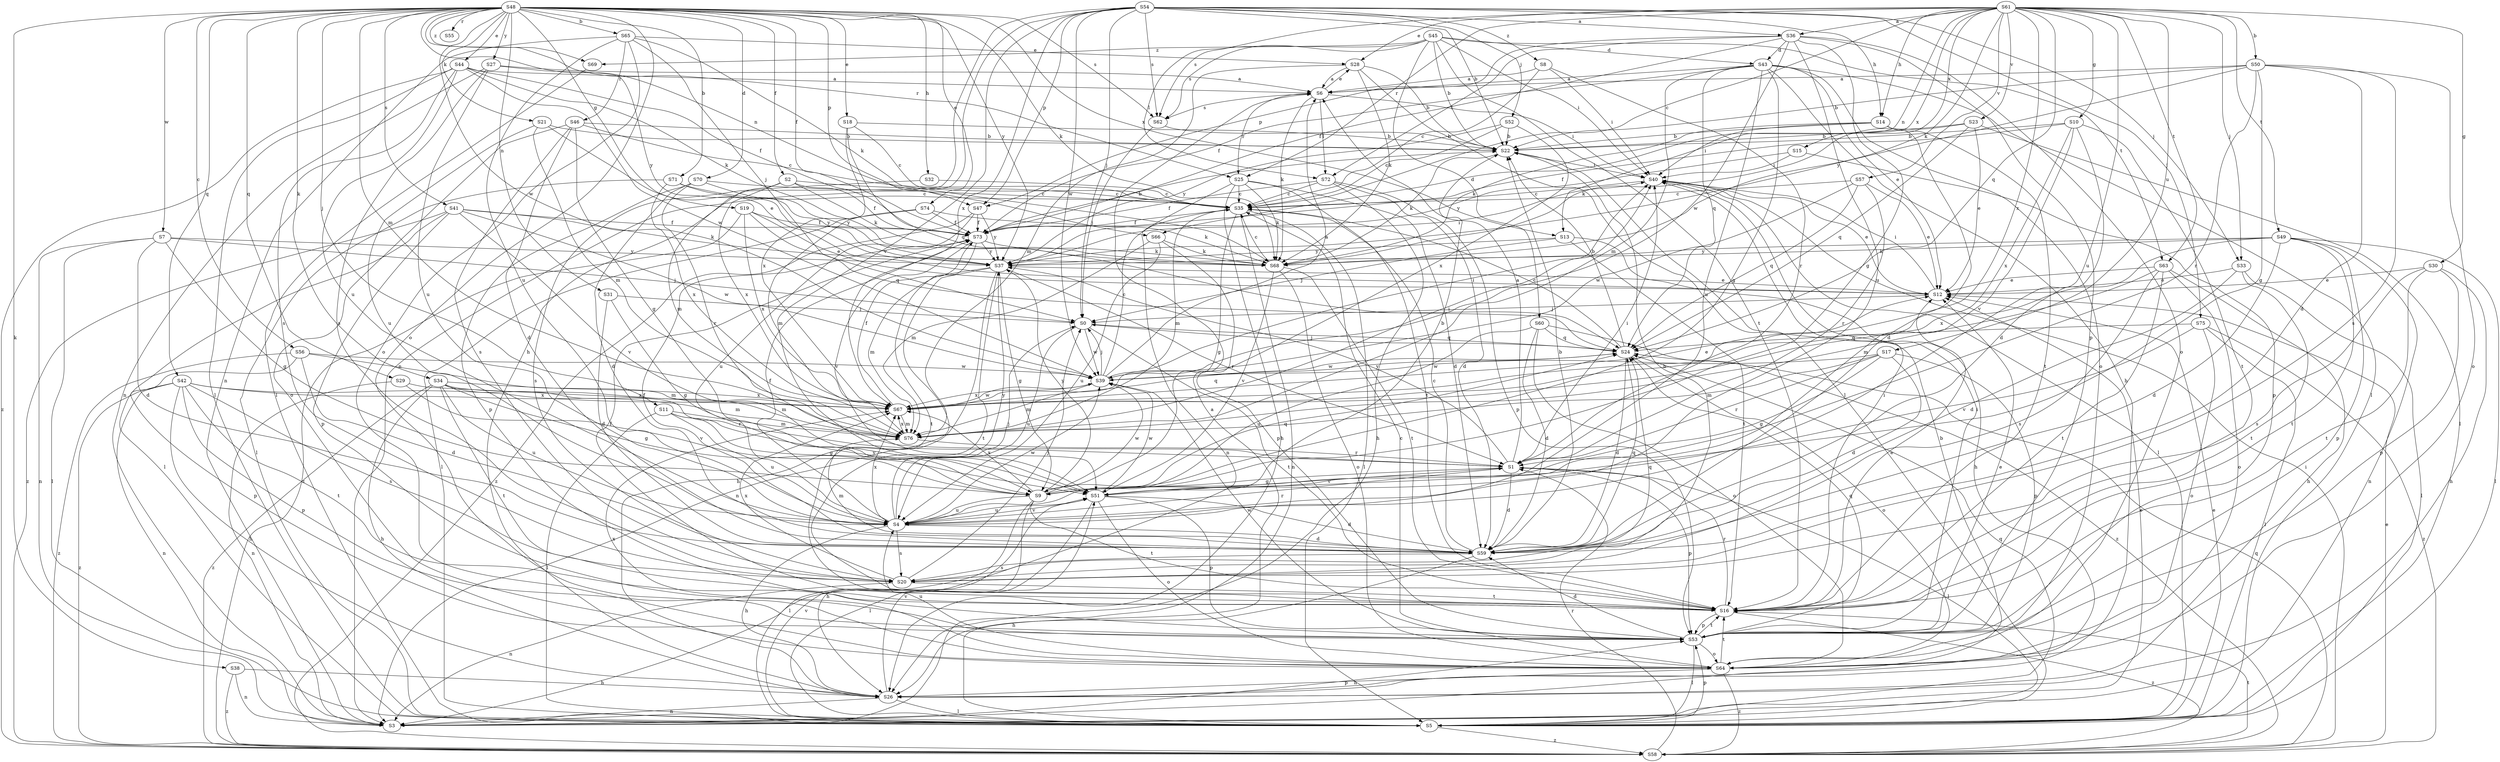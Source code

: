 strict digraph  {
S48;
S61;
S45;
S54;
S36;
S6;
S65;
S71;
S50;
S22;
S56;
S35;
S70;
S60;
S43;
S59;
S74;
S18;
S44;
S28;
S12;
S2;
S73;
S19;
S10;
S30;
S9;
S32;
S14;
S26;
S40;
S11;
S33;
S75;
S52;
S0;
S34;
S38;
S21;
S68;
S72;
S5;
S76;
S31;
S66;
S3;
S64;
S47;
S53;
S42;
S29;
S24;
S55;
S25;
S46;
S1;
S41;
S62;
S20;
S49;
S63;
S16;
S17;
S4;
S23;
S57;
S51;
S7;
S39;
S13;
S15;
S67;
S27;
S37;
S69;
S8;
S58;
S48 -> S65  [label=b];
S48 -> S71  [label=b];
S48 -> S56  [label=c];
S48 -> S70  [label=d];
S48 -> S74  [label=e];
S48 -> S18  [label=e];
S48 -> S44  [label=e];
S48 -> S2  [label=f];
S48 -> S73  [label=f];
S48 -> S19  [label=g];
S48 -> S32  [label=h];
S48 -> S11  [label=j];
S48 -> S34  [label=k];
S48 -> S38  [label=k];
S48 -> S21  [label=k];
S48 -> S68  [label=k];
S48 -> S76  [label=m];
S48 -> S31  [label=n];
S48 -> S66  [label=n];
S48 -> S64  [label=o];
S48 -> S47  [label=p];
S48 -> S42  [label=q];
S48 -> S29  [label=q];
S48 -> S55  [label=r];
S48 -> S25  [label=r];
S48 -> S41  [label=s];
S48 -> S62  [label=s];
S48 -> S7  [label=w];
S48 -> S39  [label=w];
S48 -> S13  [label=x];
S48 -> S27  [label=y];
S48 -> S37  [label=y];
S48 -> S69  [label=z];
S61 -> S36  [label=a];
S61 -> S50  [label=b];
S61 -> S35  [label=c];
S61 -> S28  [label=e];
S61 -> S10  [label=g];
S61 -> S30  [label=g];
S61 -> S14  [label=h];
S61 -> S33  [label=j];
S61 -> S68  [label=k];
S61 -> S66  [label=n];
S61 -> S24  [label=q];
S61 -> S25  [label=r];
S61 -> S62  [label=s];
S61 -> S49  [label=t];
S61 -> S63  [label=t];
S61 -> S17  [label=u];
S61 -> S4  [label=u];
S61 -> S23  [label=v];
S61 -> S57  [label=v];
S61 -> S13  [label=x];
S61 -> S15  [label=x];
S61 -> S67  [label=x];
S45 -> S22  [label=b];
S45 -> S60  [label=d];
S45 -> S43  [label=d];
S45 -> S40  [label=i];
S45 -> S72  [label=l];
S45 -> S62  [label=s];
S45 -> S63  [label=t];
S45 -> S16  [label=t];
S45 -> S69  [label=z];
S54 -> S36  [label=a];
S54 -> S22  [label=b];
S54 -> S14  [label=h];
S54 -> S26  [label=h];
S54 -> S33  [label=j];
S54 -> S75  [label=j];
S54 -> S52  [label=j];
S54 -> S0  [label=j];
S54 -> S3  [label=n];
S54 -> S47  [label=p];
S54 -> S62  [label=s];
S54 -> S51  [label=v];
S54 -> S39  [label=w];
S54 -> S67  [label=x];
S54 -> S8  [label=z];
S36 -> S43  [label=d];
S36 -> S73  [label=f];
S36 -> S9  [label=g];
S36 -> S72  [label=l];
S36 -> S64  [label=o];
S36 -> S47  [label=p];
S36 -> S53  [label=p];
S36 -> S4  [label=u];
S36 -> S39  [label=w];
S6 -> S28  [label=e];
S6 -> S40  [label=i];
S6 -> S68  [label=k];
S6 -> S72  [label=l];
S6 -> S25  [label=r];
S6 -> S62  [label=s];
S65 -> S28  [label=e];
S65 -> S0  [label=j];
S65 -> S68  [label=k];
S65 -> S3  [label=n];
S65 -> S64  [label=o];
S65 -> S46  [label=r];
S65 -> S4  [label=u];
S71 -> S35  [label=c];
S71 -> S5  [label=l];
S71 -> S67  [label=x];
S71 -> S37  [label=y];
S50 -> S6  [label=a];
S50 -> S22  [label=b];
S50 -> S59  [label=d];
S50 -> S9  [label=g];
S50 -> S64  [label=o];
S50 -> S1  [label=r];
S50 -> S20  [label=s];
S50 -> S37  [label=y];
S22 -> S40  [label=i];
S22 -> S68  [label=k];
S56 -> S59  [label=d];
S56 -> S76  [label=m];
S56 -> S53  [label=p];
S56 -> S39  [label=w];
S56 -> S58  [label=z];
S35 -> S73  [label=f];
S35 -> S9  [label=g];
S35 -> S5  [label=l];
S35 -> S76  [label=m];
S35 -> S3  [label=n];
S70 -> S35  [label=c];
S70 -> S59  [label=d];
S70 -> S53  [label=p];
S70 -> S1  [label=r];
S70 -> S37  [label=y];
S60 -> S59  [label=d];
S60 -> S64  [label=o];
S60 -> S24  [label=q];
S60 -> S4  [label=u];
S60 -> S58  [label=z];
S43 -> S6  [label=a];
S43 -> S12  [label=e];
S43 -> S73  [label=f];
S43 -> S9  [label=g];
S43 -> S26  [label=h];
S43 -> S5  [label=l];
S43 -> S76  [label=m];
S43 -> S64  [label=o];
S43 -> S24  [label=q];
S43 -> S4  [label=u];
S59 -> S22  [label=b];
S59 -> S35  [label=c];
S59 -> S73  [label=f];
S59 -> S26  [label=h];
S59 -> S76  [label=m];
S59 -> S24  [label=q];
S59 -> S20  [label=s];
S74 -> S73  [label=f];
S74 -> S68  [label=k];
S74 -> S5  [label=l];
S74 -> S76  [label=m];
S18 -> S22  [label=b];
S18 -> S35  [label=c];
S18 -> S24  [label=q];
S18 -> S67  [label=x];
S44 -> S6  [label=a];
S44 -> S73  [label=f];
S44 -> S68  [label=k];
S44 -> S5  [label=l];
S44 -> S20  [label=s];
S44 -> S4  [label=u];
S44 -> S39  [label=w];
S44 -> S58  [label=z];
S28 -> S6  [label=a];
S28 -> S22  [label=b];
S28 -> S68  [label=k];
S28 -> S5  [label=l];
S28 -> S76  [label=m];
S12 -> S40  [label=i];
S12 -> S0  [label=j];
S2 -> S35  [label=c];
S2 -> S73  [label=f];
S2 -> S68  [label=k];
S2 -> S76  [label=m];
S2 -> S67  [label=x];
S73 -> S22  [label=b];
S73 -> S68  [label=k];
S73 -> S16  [label=t];
S73 -> S51  [label=v];
S73 -> S37  [label=y];
S19 -> S12  [label=e];
S19 -> S73  [label=f];
S19 -> S24  [label=q];
S19 -> S67  [label=x];
S19 -> S58  [label=z];
S10 -> S22  [label=b];
S10 -> S59  [label=d];
S10 -> S73  [label=f];
S10 -> S16  [label=t];
S10 -> S51  [label=v];
S10 -> S67  [label=x];
S30 -> S12  [label=e];
S30 -> S26  [label=h];
S30 -> S53  [label=p];
S30 -> S20  [label=s];
S30 -> S16  [label=t];
S9 -> S26  [label=h];
S9 -> S5  [label=l];
S9 -> S24  [label=q];
S9 -> S16  [label=t];
S9 -> S4  [label=u];
S9 -> S39  [label=w];
S9 -> S67  [label=x];
S9 -> S37  [label=y];
S32 -> S35  [label=c];
S32 -> S20  [label=s];
S14 -> S22  [label=b];
S14 -> S59  [label=d];
S14 -> S40  [label=i];
S14 -> S68  [label=k];
S14 -> S16  [label=t];
S26 -> S5  [label=l];
S26 -> S3  [label=n];
S26 -> S51  [label=v];
S40 -> S35  [label=c];
S40 -> S12  [label=e];
S40 -> S5  [label=l];
S11 -> S9  [label=g];
S11 -> S5  [label=l];
S11 -> S76  [label=m];
S11 -> S4  [label=u];
S11 -> S51  [label=v];
S33 -> S59  [label=d];
S33 -> S12  [label=e];
S33 -> S5  [label=l];
S33 -> S16  [label=t];
S75 -> S5  [label=l];
S75 -> S64  [label=o];
S75 -> S24  [label=q];
S75 -> S51  [label=v];
S75 -> S58  [label=z];
S52 -> S22  [label=b];
S52 -> S35  [label=c];
S52 -> S67  [label=x];
S52 -> S37  [label=y];
S0 -> S24  [label=q];
S0 -> S16  [label=t];
S0 -> S4  [label=u];
S0 -> S39  [label=w];
S34 -> S9  [label=g];
S34 -> S26  [label=h];
S34 -> S76  [label=m];
S34 -> S1  [label=r];
S34 -> S16  [label=t];
S34 -> S4  [label=u];
S34 -> S67  [label=x];
S34 -> S58  [label=z];
S38 -> S26  [label=h];
S38 -> S3  [label=n];
S38 -> S58  [label=z];
S21 -> S22  [label=b];
S21 -> S12  [label=e];
S21 -> S76  [label=m];
S21 -> S4  [label=u];
S68 -> S35  [label=c];
S68 -> S64  [label=o];
S68 -> S16  [label=t];
S68 -> S51  [label=v];
S72 -> S35  [label=c];
S72 -> S59  [label=d];
S72 -> S73  [label=f];
S72 -> S26  [label=h];
S72 -> S53  [label=p];
S5 -> S6  [label=a];
S5 -> S12  [label=e];
S5 -> S53  [label=p];
S5 -> S51  [label=v];
S5 -> S58  [label=z];
S76 -> S40  [label=i];
S76 -> S1  [label=r];
S76 -> S67  [label=x];
S31 -> S59  [label=d];
S31 -> S9  [label=g];
S31 -> S0  [label=j];
S66 -> S68  [label=k];
S66 -> S76  [label=m];
S66 -> S53  [label=p];
S66 -> S4  [label=u];
S3 -> S22  [label=b];
S3 -> S12  [label=e];
S3 -> S53  [label=p];
S3 -> S24  [label=q];
S64 -> S35  [label=c];
S64 -> S26  [label=h];
S64 -> S16  [label=t];
S64 -> S4  [label=u];
S64 -> S67  [label=x];
S64 -> S58  [label=z];
S47 -> S73  [label=f];
S47 -> S4  [label=u];
S47 -> S37  [label=y];
S47 -> S58  [label=z];
S53 -> S59  [label=d];
S53 -> S12  [label=e];
S53 -> S40  [label=i];
S53 -> S5  [label=l];
S53 -> S64  [label=o];
S53 -> S24  [label=q];
S53 -> S16  [label=t];
S53 -> S39  [label=w];
S42 -> S26  [label=h];
S42 -> S76  [label=m];
S42 -> S3  [label=n];
S42 -> S53  [label=p];
S42 -> S20  [label=s];
S42 -> S16  [label=t];
S42 -> S67  [label=x];
S42 -> S58  [label=z];
S29 -> S3  [label=n];
S29 -> S51  [label=v];
S29 -> S67  [label=x];
S24 -> S22  [label=b];
S24 -> S35  [label=c];
S24 -> S59  [label=d];
S24 -> S0  [label=j];
S24 -> S64  [label=o];
S24 -> S39  [label=w];
S25 -> S35  [label=c];
S25 -> S59  [label=d];
S25 -> S26  [label=h];
S25 -> S68  [label=k];
S25 -> S3  [label=n];
S25 -> S16  [label=t];
S46 -> S22  [label=b];
S46 -> S35  [label=c];
S46 -> S59  [label=d];
S46 -> S9  [label=g];
S46 -> S64  [label=o];
S46 -> S20  [label=s];
S1 -> S6  [label=a];
S1 -> S59  [label=d];
S1 -> S9  [label=g];
S1 -> S40  [label=i];
S1 -> S5  [label=l];
S1 -> S53  [label=p];
S1 -> S51  [label=v];
S1 -> S37  [label=y];
S41 -> S73  [label=f];
S41 -> S68  [label=k];
S41 -> S5  [label=l];
S41 -> S53  [label=p];
S41 -> S51  [label=v];
S41 -> S39  [label=w];
S41 -> S58  [label=z];
S62 -> S22  [label=b];
S62 -> S0  [label=j];
S20 -> S22  [label=b];
S20 -> S0  [label=j];
S20 -> S3  [label=n];
S20 -> S24  [label=q];
S20 -> S16  [label=t];
S20 -> S67  [label=x];
S49 -> S59  [label=d];
S49 -> S68  [label=k];
S49 -> S5  [label=l];
S49 -> S3  [label=n];
S49 -> S53  [label=p];
S49 -> S16  [label=t];
S49 -> S67  [label=x];
S49 -> S37  [label=y];
S63 -> S12  [label=e];
S63 -> S26  [label=h];
S63 -> S76  [label=m];
S63 -> S64  [label=o];
S63 -> S20  [label=s];
S63 -> S16  [label=t];
S16 -> S12  [label=e];
S16 -> S73  [label=f];
S16 -> S40  [label=i];
S16 -> S53  [label=p];
S16 -> S1  [label=r];
S16 -> S58  [label=z];
S17 -> S59  [label=d];
S17 -> S9  [label=g];
S17 -> S76  [label=m];
S17 -> S53  [label=p];
S17 -> S1  [label=r];
S17 -> S39  [label=w];
S4 -> S59  [label=d];
S4 -> S73  [label=f];
S4 -> S26  [label=h];
S4 -> S0  [label=j];
S4 -> S1  [label=r];
S4 -> S20  [label=s];
S4 -> S51  [label=v];
S4 -> S39  [label=w];
S4 -> S67  [label=x];
S4 -> S37  [label=y];
S23 -> S22  [label=b];
S23 -> S12  [label=e];
S23 -> S68  [label=k];
S23 -> S5  [label=l];
S23 -> S24  [label=q];
S57 -> S35  [label=c];
S57 -> S12  [label=e];
S57 -> S24  [label=q];
S57 -> S1  [label=r];
S57 -> S39  [label=w];
S51 -> S22  [label=b];
S51 -> S59  [label=d];
S51 -> S5  [label=l];
S51 -> S64  [label=o];
S51 -> S53  [label=p];
S51 -> S4  [label=u];
S51 -> S39  [label=w];
S7 -> S59  [label=d];
S7 -> S9  [label=g];
S7 -> S0  [label=j];
S7 -> S5  [label=l];
S7 -> S3  [label=n];
S7 -> S37  [label=y];
S39 -> S6  [label=a];
S39 -> S35  [label=c];
S39 -> S40  [label=i];
S39 -> S0  [label=j];
S39 -> S76  [label=m];
S39 -> S67  [label=x];
S13 -> S26  [label=h];
S13 -> S0  [label=j];
S13 -> S16  [label=t];
S13 -> S37  [label=y];
S15 -> S40  [label=i];
S15 -> S53  [label=p];
S15 -> S37  [label=y];
S67 -> S12  [label=e];
S67 -> S73  [label=f];
S67 -> S76  [label=m];
S67 -> S24  [label=q];
S67 -> S39  [label=w];
S27 -> S6  [label=a];
S27 -> S3  [label=n];
S27 -> S20  [label=s];
S27 -> S4  [label=u];
S27 -> S37  [label=y];
S37 -> S12  [label=e];
S37 -> S9  [label=g];
S37 -> S26  [label=h];
S37 -> S40  [label=i];
S37 -> S76  [label=m];
S37 -> S3  [label=n];
S37 -> S1  [label=r];
S37 -> S16  [label=t];
S69 -> S5  [label=l];
S8 -> S6  [label=a];
S8 -> S35  [label=c];
S8 -> S40  [label=i];
S8 -> S1  [label=r];
S58 -> S12  [label=e];
S58 -> S40  [label=i];
S58 -> S24  [label=q];
S58 -> S1  [label=r];
S58 -> S16  [label=t];
}
